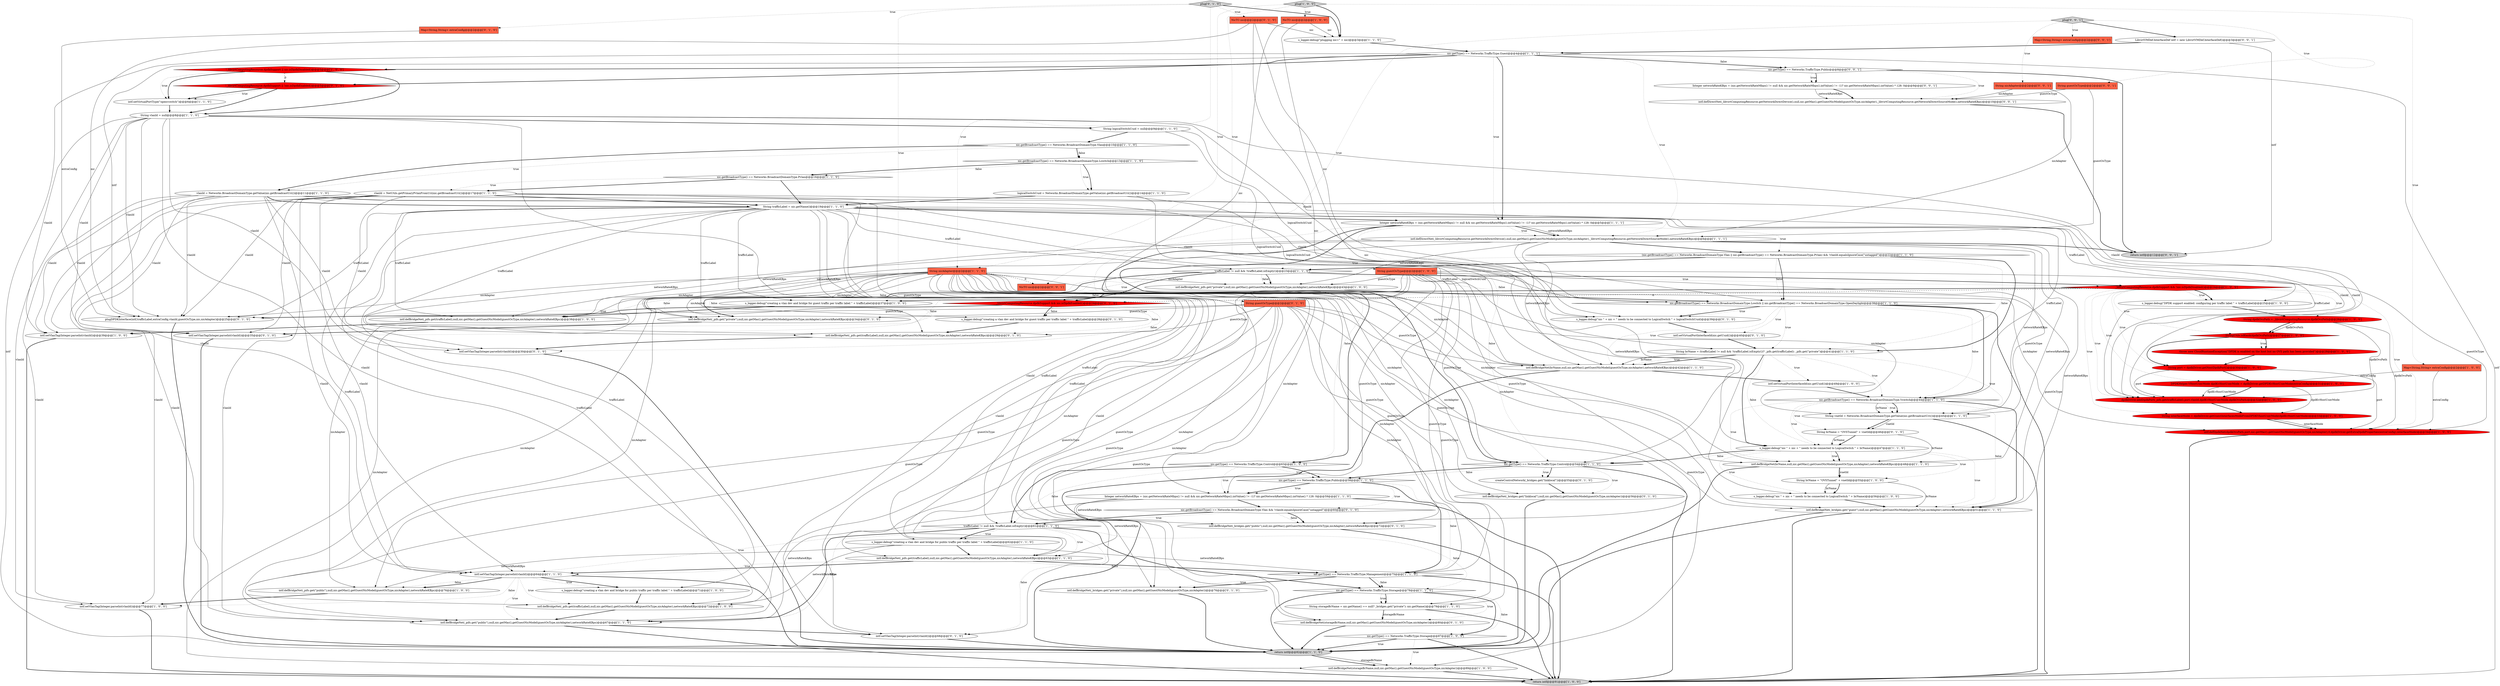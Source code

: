 digraph {
85 [style = filled, label = "intf.setVlanTag(Integer.parseInt(vlanId))@@@30@@@['0', '1', '0']", fillcolor = white, shape = ellipse image = "AAA0AAABBB2BBB"];
79 [style = filled, label = "intf.defBridgeNet(_bridges.get(\"public\"),null,nic.getMac(),getGuestNicModel(guestOsType,nicAdapter),networkRateKBps)@@@72@@@['0', '1', '0']", fillcolor = white, shape = ellipse image = "AAA0AAABBB2BBB"];
54 [style = filled, label = "intf.defDirectNet(_libvirtComputingResource.getNetworkDirectDevice(),null,nic.getMac(),getGuestNicModel(guestOsType,nicAdapter),_libvirtComputingResource.getNetworkDirectSourceMode(),networkRateKBps)@@@6@@@['1', '1', '1']", fillcolor = white, shape = ellipse image = "AAA0AAABBB1BBB"];
78 [style = filled, label = "createControlNetwork(_bridges.get(\"linklocal\"))@@@55@@@['0', '1', '0']", fillcolor = white, shape = ellipse image = "AAA0AAABBB2BBB"];
37 [style = filled, label = "intf.defBridgeNet(_pifs.get(trafficLabel),null,nic.getMac(),getGuestNicModel(guestOsType,nicAdapter),networkRateKBps)@@@72@@@['1', '0', '0']", fillcolor = white, shape = ellipse image = "AAA0AAABBB1BBB"];
72 [style = filled, label = "intf.defBridgeNet(_bridges.get(\"linklocal\"),null,nic.getMac(),getGuestNicModel(guestOsType,nicAdapter))@@@56@@@['0', '1', '0']", fillcolor = white, shape = ellipse image = "AAA0AAABBB2BBB"];
5 [style = filled, label = "NicTO nic@@@2@@@['1', '0', '0']", fillcolor = tomato, shape = box image = "AAA0AAABBB1BBB"];
34 [style = filled, label = "nic.getType() == Networks.TrafficType.Control@@@54@@@['1', '1', '0']", fillcolor = white, shape = diamond image = "AAA0AAABBB1BBB"];
60 [style = filled, label = "intf.setVirtualPortType(\"openvswitch\")@@@6@@@['1', '1', '0']", fillcolor = white, shape = ellipse image = "AAA0AAABBB1BBB"];
26 [style = filled, label = "nic.getBroadcastType() == Networks.BroadcastDomainType.Lswitch || nic.getBroadcastType() == Networks.BroadcastDomainType.OpenDaylight@@@38@@@['1', '1', '0']", fillcolor = white, shape = diamond image = "AAA0AAABBB1BBB"];
81 [style = filled, label = "intf.defBridgeNet(_pifs.get(\"private\"),null,nic.getMac(),getGuestNicModel(guestOsType,nicAdapter),networkRateKBps)@@@34@@@['0', '1', '0']", fillcolor = white, shape = ellipse image = "AAA0AAABBB2BBB"];
33 [style = filled, label = "nic.getType() == Networks.TrafficType.Management@@@75@@@['1', '1', '0']", fillcolor = white, shape = diamond image = "AAA0AAABBB1BBB"];
50 [style = filled, label = "intf.defBridgeNet(brName,null,nic.getMac(),getGuestNicModel(guestOsType,nicAdapter),networkRateKBps)@@@42@@@['1', '1', '0']", fillcolor = white, shape = ellipse image = "AAA0AAABBB1BBB"];
76 [style = filled, label = "Map<String,String> extraConfig@@@2@@@['0', '1', '0']", fillcolor = tomato, shape = box image = "AAA0AAABBB2BBB"];
32 [style = filled, label = "String storageBrName = nic.getName() == null? _bridges.get(\"private\"): nic.getName()@@@79@@@['1', '1', '0']", fillcolor = white, shape = ellipse image = "AAA0AAABBB1BBB"];
75 [style = filled, label = "s_logger.debug(\"creating a vlan dev and bridge for guest traffic per traffic label \" + trafficLabel)@@@28@@@['0', '1', '0']", fillcolor = white, shape = ellipse image = "AAA0AAABBB2BBB"];
92 [style = filled, label = "nic.getType() == Networks.TrafficType.Public@@@8@@@['0', '0', '1']", fillcolor = white, shape = diamond image = "AAA0AAABBB3BBB"];
67 [style = filled, label = "intf.setVirtualPortInterfaceId(nic.getUuid())@@@40@@@['0', '1', '0']", fillcolor = white, shape = ellipse image = "AAA0AAABBB2BBB"];
95 [style = filled, label = "String guestOsType@@@2@@@['0', '0', '1']", fillcolor = tomato, shape = box image = "AAA0AAABBB3BBB"];
94 [style = filled, label = "intf.defDirectNet(_libvirtComputingResource.getNetworkDirectDevice(),null,nic.getMac(),getGuestNicModel(guestOsType,nicAdapter),_libvirtComputingResource.getNetworkDirectSourceMode(),networkRateKBps)@@@10@@@['0', '0', '1']", fillcolor = white, shape = ellipse image = "AAA0AAABBB3BBB"];
52 [style = filled, label = "intf.setVirtualPortInterfaceId(nic.getUuid())@@@49@@@['1', '0', '0']", fillcolor = white, shape = ellipse image = "AAA0AAABBB1BBB"];
61 [style = filled, label = "intf.defBridgeNet(_pifs.get(\"public\"),null,nic.getMac(),getGuestNicModel(guestOsType,nicAdapter),networkRateKBps)@@@76@@@['1', '0', '0']", fillcolor = white, shape = ellipse image = "AAA0AAABBB1BBB"];
93 [style = filled, label = "return intf@@@12@@@['0', '0', '1']", fillcolor = lightgray, shape = ellipse image = "AAA0AAABBB3BBB"];
44 [style = filled, label = "StringUtils.isBlank(dpdkOvsPath)@@@27@@@['1', '0', '0']", fillcolor = red, shape = diamond image = "AAA1AAABBB1BBB"];
69 [style = filled, label = "intf.defBridgeNet(storageBrName,null,nic.getMac(),getGuestNicModel(guestOsType,nicAdapter))@@@80@@@['0', '1', '0']", fillcolor = white, shape = ellipse image = "AAA0AAABBB2BBB"];
82 [style = filled, label = "intf.defBridgeNet(_bridges.get(\"private\"),null,nic.getMac(),getGuestNicModel(guestOsType,nicAdapter))@@@76@@@['0', '1', '0']", fillcolor = white, shape = ellipse image = "AAA0AAABBB2BBB"];
21 [style = filled, label = "trafficLabel != null && !trafficLabel.isEmpty()@@@61@@@['1', '1', '0']", fillcolor = white, shape = diamond image = "AAA0AAABBB1BBB"];
73 [style = filled, label = "intf.setVlanTag(Integer.parseInt(vlanId))@@@35@@@['0', '1', '0']", fillcolor = white, shape = ellipse image = "AAA0AAABBB2BBB"];
87 [style = filled, label = "!_libvirtComputingResource.dpdkSupport || !nic.isDpdkEnabled()@@@5@@@['0', '1', '0']", fillcolor = red, shape = diamond image = "AAA1AAABBB2BBB"];
57 [style = filled, label = "logicalSwitchUuid = Networks.BroadcastDomainType.getValue(nic.getBroadcastUri())@@@14@@@['1', '1', '0']", fillcolor = white, shape = ellipse image = "AAA0AAABBB1BBB"];
36 [style = filled, label = "return intf@@@82@@@['1', '1', '0']", fillcolor = lightgray, shape = ellipse image = "AAA0AAABBB1BBB"];
12 [style = filled, label = "nic.getType() == Networks.TrafficType.Public@@@58@@@['1', '1', '0']", fillcolor = white, shape = diamond image = "AAA0AAABBB1BBB"];
22 [style = filled, label = "s_logger.debug(\"DPDK support enabled: configuring per traffic label \" + trafficLabel)@@@25@@@['1', '0', '0']", fillcolor = white, shape = ellipse image = "AAA0AAABBB1BBB"];
83 [style = filled, label = "String brName = \"OVSTunnel\" + vnetId@@@46@@@['0', '1', '0']", fillcolor = white, shape = ellipse image = "AAA0AAABBB2BBB"];
0 [style = filled, label = "String guestOsType@@@2@@@['1', '0', '0']", fillcolor = tomato, shape = box image = "AAA0AAABBB1BBB"];
58 [style = filled, label = "String dpdkOvsPath = _libvirtComputingResource.dpdkOvsPath@@@26@@@['1', '0', '0']", fillcolor = red, shape = ellipse image = "AAA1AAABBB1BBB"];
91 [style = filled, label = "LibvirtVMDef.InterfaceDef intf = new LibvirtVMDef.InterfaceDef()@@@3@@@['0', '0', '1']", fillcolor = white, shape = ellipse image = "AAA0AAABBB3BBB"];
27 [style = filled, label = "intf.defBridgeNet(storageBrName,null,nic.getMac(),getGuestNicModel(guestOsType,nicAdapter))@@@89@@@['1', '0', '0']", fillcolor = white, shape = ellipse image = "AAA0AAABBB1BBB"];
41 [style = filled, label = "String vlanId = null@@@8@@@['1', '1', '0']", fillcolor = white, shape = ellipse image = "AAA0AAABBB1BBB"];
63 [style = filled, label = "intf.defBridgeNet(_pifs.get(\"public\"),null,nic.getMac(),getGuestNicModel(guestOsType,nicAdapter),networkRateKBps)@@@67@@@['1', '1', '0']", fillcolor = white, shape = ellipse image = "AAA0AAABBB1BBB"];
10 [style = filled, label = "nic.getType() == Networks.TrafficType.Storage@@@87@@@['1', '0', '0']", fillcolor = white, shape = diamond image = "AAA0AAABBB1BBB"];
55 [style = filled, label = "nic.getType() == Networks.TrafficType.Control@@@63@@@['1', '0', '0']", fillcolor = white, shape = diamond image = "AAA0AAABBB1BBB"];
71 [style = filled, label = "nic.getBroadcastType() == Networks.BroadcastDomainType.Vlan && !vlanId.equalsIgnoreCase(\"untagged\")@@@60@@@['0', '1', '0']", fillcolor = white, shape = diamond image = "AAA0AAABBB2BBB"];
25 [style = filled, label = "dpdkDriver.addDpdkPort(_pifs.get(trafficLabel),port,vlanId,dpdKvHostUserMode,dpdkOvsPath)@@@32@@@['1', '0', '0']", fillcolor = red, shape = ellipse image = "AAA1AAABBB1BBB"];
35 [style = filled, label = "String trafficLabel = nic.getName()@@@19@@@['1', '1', '0']", fillcolor = white, shape = ellipse image = "AAA0AAABBB1BBB"];
3 [style = filled, label = "return intf@@@91@@@['1', '0', '0']", fillcolor = lightgray, shape = ellipse image = "AAA0AAABBB1BBB"];
31 [style = filled, label = "s_logger.debug(\"creating a vlan dev and bridge for public traffic per traffic label \" + trafficLabel)@@@62@@@['1', '1', '0']", fillcolor = white, shape = ellipse image = "AAA0AAABBB1BBB"];
40 [style = filled, label = "nic.getType() == Networks.TrafficType.Guest@@@4@@@['1', '1', '1']", fillcolor = white, shape = diamond image = "AAA0AAABBB1BBB"];
11 [style = filled, label = "throw new CloudRuntimeException(\"DPDK is enabled on the host but no OVS path has been provided\")@@@28@@@['1', '0', '0']", fillcolor = red, shape = ellipse image = "AAA1AAABBB1BBB"];
6 [style = filled, label = "nic.getBroadcastType() == Networks.BroadcastDomainType.Lswitch@@@13@@@['1', '1', '0']", fillcolor = white, shape = diamond image = "AAA0AAABBB1BBB"];
39 [style = filled, label = "nic.getBroadcastType() == Networks.BroadcastDomainType.Pvlan@@@16@@@['1', '1', '0']", fillcolor = white, shape = diamond image = "AAA0AAABBB1BBB"];
1 [style = filled, label = "Map<String,String> extraConfig@@@2@@@['1', '0', '0']", fillcolor = tomato, shape = box image = "AAA0AAABBB1BBB"];
29 [style = filled, label = "s_logger.debug(\"creating a vlan dev and bridge for guest traffic per traffic label \" + trafficLabel)@@@37@@@['1', '0', '0']", fillcolor = white, shape = ellipse image = "AAA0AAABBB1BBB"];
56 [style = filled, label = "nic.getBroadcastType() == Networks.BroadcastDomainType.Vswitch@@@44@@@['1', '1', '0']", fillcolor = white, shape = diamond image = "AAA0AAABBB1BBB"];
20 [style = filled, label = "String port = dpdkDriver.getNextDpdkPort()@@@30@@@['1', '0', '0']", fillcolor = red, shape = ellipse image = "AAA1AAABBB1BBB"];
97 [style = filled, label = "NicTO nic@@@2@@@['0', '0', '1']", fillcolor = tomato, shape = box image = "AAA0AAABBB3BBB"];
28 [style = filled, label = "DPDKHelper.VHostUserMode dpdKvHostUserMode = dpdkDriver.getDPDKvHostUserMode(extraConfig)@@@31@@@['1', '0', '0']", fillcolor = red, shape = ellipse image = "AAA1AAABBB1BBB"];
96 [style = filled, label = "String nicAdapter@@@2@@@['0', '0', '1']", fillcolor = tomato, shape = box image = "AAA0AAABBB3BBB"];
74 [style = filled, label = "intf.setVlanTag(Integer.parseInt(vlanId))@@@68@@@['0', '1', '0']", fillcolor = white, shape = ellipse image = "AAA0AAABBB2BBB"];
13 [style = filled, label = "(nic.getBroadcastType() == Networks.BroadcastDomainType.Vlan || nic.getBroadcastType() == Networks.BroadcastDomainType.Pvlan) && !vlanId.equalsIgnoreCase(\"untagged\")@@@22@@@['1', '1', '0']", fillcolor = white, shape = diamond image = "AAA0AAABBB1BBB"];
49 [style = filled, label = "intf.defDpdkNet(dpdkOvsPath,port,nic.getMac(),getGuestNicModel(guestOsType,nicAdapter),0,dpdkDriver.getExtraDpdkProperties(extraConfig),interfaceMode)@@@34@@@['1', '0', '0']", fillcolor = red, shape = ellipse image = "AAA1AAABBB1BBB"];
64 [style = filled, label = "plug['1', '0', '0']", fillcolor = lightgray, shape = diamond image = "AAA0AAABBB1BBB"];
62 [style = filled, label = "String nicAdapter@@@2@@@['1', '1', '0']", fillcolor = tomato, shape = box image = "AAA0AAABBB1BBB"];
80 [style = filled, label = "plug['0', '1', '0']", fillcolor = lightgray, shape = diamond image = "AAA0AAABBB2BBB"];
86 [style = filled, label = "plugDPDKInterface(intf,trafficLabel,extraConfig,vlanId,guestOsType,nic,nicAdapter)@@@25@@@['0', '1', '0']", fillcolor = white, shape = ellipse image = "AAA0AAABBB2BBB"];
43 [style = filled, label = "vlanId = NetUtils.getPrimaryPvlanFromUri(nic.getBroadcastUri())@@@17@@@['1', '1', '0']", fillcolor = white, shape = ellipse image = "AAA0AAABBB1BBB"];
66 [style = filled, label = "intf.setVlanTag(Integer.parseInt(vlanId))@@@77@@@['1', '0', '0']", fillcolor = white, shape = ellipse image = "AAA0AAABBB1BBB"];
15 [style = filled, label = "Integer networkRateKBps = (nic.getNetworkRateMbps() != null && nic.getNetworkRateMbps().intValue() != -1)? nic.getNetworkRateMbps().intValue() * 128: 0@@@59@@@['1', '1', '0']", fillcolor = white, shape = ellipse image = "AAA0AAABBB1BBB"];
38 [style = filled, label = "s_logger.debug(\"nic \" + nic + \" needs to be connected to LogicalSwitch \" + brName)@@@56@@@['1', '0', '0']", fillcolor = white, shape = ellipse image = "AAA0AAABBB1BBB"];
45 [style = filled, label = "s_logger.debug(\"nic \" + nic + \" needs to be connected to LogicalSwitch \" + brName)@@@47@@@['1', '1', '0']", fillcolor = white, shape = ellipse image = "AAA0AAABBB1BBB"];
18 [style = filled, label = "trafficLabel != null && !trafficLabel.isEmpty()@@@23@@@['1', '1', '0']", fillcolor = white, shape = diamond image = "AAA0AAABBB1BBB"];
88 [style = filled, label = "s_logger.debug(\"nic \" + nic + \" needs to be connected to LogicalSwitch \" + logicalSwitchUuid)@@@39@@@['0', '1', '0']", fillcolor = white, shape = ellipse image = "AAA0AAABBB2BBB"];
9 [style = filled, label = "String vnetId = Networks.BroadcastDomainType.getValue(nic.getBroadcastUri())@@@45@@@['1', '1', '0']", fillcolor = white, shape = ellipse image = "AAA0AAABBB1BBB"];
51 [style = filled, label = "intf.defBridgeNet(_pifs.get(trafficLabel),null,nic.getMac(),getGuestNicModel(guestOsType,nicAdapter),networkRateKBps)@@@38@@@['1', '0', '0']", fillcolor = white, shape = ellipse image = "AAA0AAABBB1BBB"];
46 [style = filled, label = "intf.defBridgeNet(brName,null,nic.getMac(),getGuestNicModel(guestOsType,nicAdapter),networkRateKBps)@@@48@@@['1', '1', '0']", fillcolor = white, shape = ellipse image = "AAA0AAABBB1BBB"];
98 [style = filled, label = "plug['0', '0', '1']", fillcolor = lightgray, shape = diamond image = "AAA0AAABBB3BBB"];
48 [style = filled, label = "intf.defBridgeNet(_bridges.get(\"guest\"),null,nic.getMac(),getGuestNicModel(guestOsType,nicAdapter),networkRateKBps)@@@51@@@['1', '1', '0']", fillcolor = white, shape = ellipse image = "AAA0AAABBB1BBB"];
2 [style = filled, label = "nic.getType() == Networks.TrafficType.Storage@@@78@@@['1', '1', '0']", fillcolor = white, shape = diamond image = "AAA0AAABBB1BBB"];
19 [style = filled, label = "intf.defBridgeNet(_pifs.get(trafficLabel),null,nic.getMac(),getGuestNicModel(guestOsType,nicAdapter),networkRateKBps)@@@63@@@['1', '1', '0']", fillcolor = white, shape = ellipse image = "AAA0AAABBB1BBB"];
65 [style = filled, label = "s_logger.debug(\"creating a vlan dev and bridge for public traffic per traffic label \" + trafficLabel)@@@71@@@['1', '0', '0']", fillcolor = white, shape = ellipse image = "AAA0AAABBB1BBB"];
47 [style = filled, label = "intf.defBridgeNet(_pifs.get(\"private\"),null,nic.getMac(),getGuestNicModel(guestOsType,nicAdapter),networkRateKBps)@@@43@@@['1', '0', '0']", fillcolor = white, shape = ellipse image = "AAA0AAABBB1BBB"];
53 [style = filled, label = "String brName = \"OVSTunnel\" + vnetId@@@55@@@['1', '0', '0']", fillcolor = white, shape = ellipse image = "AAA0AAABBB1BBB"];
4 [style = filled, label = "String logicalSwitchUuid = null@@@9@@@['1', '1', '0']", fillcolor = white, shape = ellipse image = "AAA0AAABBB1BBB"];
84 [style = filled, label = "intf.defBridgeNet(_pifs.get(trafficLabel),null,nic.getMac(),getGuestNicModel(guestOsType,nicAdapter),networkRateKBps)@@@29@@@['0', '1', '0']", fillcolor = white, shape = ellipse image = "AAA0AAABBB2BBB"];
14 [style = filled, label = "Integer networkRateKBps = (nic.getNetworkRateMbps() != null && nic.getNetworkRateMbps().intValue() != -1)? nic.getNetworkRateMbps().intValue() * 128: 0@@@5@@@['1', '1', '1']", fillcolor = white, shape = ellipse image = "AAA0AAABBB1BBB"];
90 [style = filled, label = "Map<String,String> extraConfig@@@2@@@['0', '0', '1']", fillcolor = tomato, shape = box image = "AAA0AAABBB3BBB"];
8 [style = filled, label = "intf.setVlanTag(Integer.parseInt(vlanId))@@@39@@@['1', '0', '0']", fillcolor = white, shape = ellipse image = "AAA0AAABBB1BBB"];
70 [style = filled, label = "_libvirtComputingResource.dpdkSupport && nic.isDpdkEnabled()@@@24@@@['0', '1', '0']", fillcolor = red, shape = diamond image = "AAA1AAABBB2BBB"];
16 [style = filled, label = "nic.getBroadcastType() == Networks.BroadcastDomainType.Vlan@@@10@@@['1', '1', '0']", fillcolor = white, shape = diamond image = "AAA0AAABBB1BBB"];
77 [style = filled, label = "String guestOsType@@@2@@@['0', '1', '0']", fillcolor = tomato, shape = box image = "AAA0AAABBB2BBB"];
24 [style = filled, label = "s_logger.debug(\"plugging nic=\" + nic)@@@3@@@['1', '1', '0']", fillcolor = white, shape = ellipse image = "AAA0AAABBB1BBB"];
17 [style = filled, label = "String brName = (trafficLabel != null && !trafficLabel.isEmpty())? _pifs.get(trafficLabel): _pifs.get(\"private\")@@@41@@@['1', '1', '0']", fillcolor = white, shape = ellipse image = "AAA0AAABBB1BBB"];
7 [style = filled, label = "_libvirtComputingResource.dpdkSupport && !nic.isDpdkDisabled()@@@24@@@['1', '0', '0']", fillcolor = red, shape = diamond image = "AAA1AAABBB1BBB"];
68 [style = filled, label = "NicTO nic@@@2@@@['0', '1', '0']", fillcolor = tomato, shape = box image = "AAA0AAABBB2BBB"];
59 [style = filled, label = "vlanId = Networks.BroadcastDomainType.getValue(nic.getBroadcastUri())@@@11@@@['1', '1', '0']", fillcolor = white, shape = ellipse image = "AAA0AAABBB1BBB"];
30 [style = filled, label = "intf.setVlanTag(Integer.parseInt(vlanId))@@@64@@@['1', '1', '0']", fillcolor = white, shape = ellipse image = "AAA0AAABBB1BBB"];
23 [style = filled, label = "String interfaceMode = dpdkDriver.getGuestInterfacesModeFromDPDKVhostUserMode(dpdKvHostUserMode)@@@33@@@['1', '0', '0']", fillcolor = red, shape = ellipse image = "AAA1AAABBB1BBB"];
89 [style = filled, label = "Integer networkRateKBps = (nic.getNetworkRateMbps() != null && nic.getNetworkRateMbps().intValue() != -1)? nic.getNetworkRateMbps().intValue() * 128: 0@@@9@@@['0', '0', '1']", fillcolor = white, shape = ellipse image = "AAA0AAABBB3BBB"];
42 [style = filled, label = "!_libvirtComputingResource.dpdkSupport || nic.isDpdkDisabled()@@@5@@@['1', '0', '0']", fillcolor = red, shape = diamond image = "AAA1AAABBB1BBB"];
62->46 [style = solid, label="nicAdapter"];
42->41 [style = bold, label=""];
88->67 [style = bold, label=""];
17->52 [style = dotted, label="true"];
83->46 [style = solid, label="brName"];
77->81 [style = solid, label="guestOsType"];
35->86 [style = solid, label="trafficLabel"];
15->19 [style = solid, label="networkRateKBps"];
17->45 [style = bold, label=""];
26->88 [style = bold, label=""];
89->94 [style = bold, label=""];
62->51 [style = solid, label="nicAdapter"];
21->2 [style = bold, label=""];
34->12 [style = dotted, label="false"];
71->21 [style = dotted, label="true"];
54->51 [style = solid, label="networkRateKBps"];
35->17 [style = solid, label="trafficLabel"];
62->97 [style = dashed, label="0"];
62->61 [style = solid, label="nicAdapter"];
56->83 [style = dotted, label="true"];
35->51 [style = solid, label="trafficLabel"];
35->30 [style = solid, label="trafficLabel"];
30->63 [style = dotted, label="true"];
0->33 [style = solid, label="guestOsType"];
28->25 [style = bold, label=""];
87->60 [style = bold, label=""];
0->48 [style = solid, label="guestOsType"];
53->38 [style = bold, label=""];
68->88 [style = solid, label="nic"];
23->49 [style = bold, label=""];
12->33 [style = dotted, label="false"];
28->23 [style = solid, label="dpdKvHostUserMode"];
33->3 [style = bold, label=""];
55->12 [style = dotted, label="true"];
41->86 [style = solid, label="vlanId"];
46->36 [style = bold, label=""];
77->79 [style = solid, label="guestOsType"];
0->47 [style = solid, label="guestOsType"];
44->11 [style = dotted, label="true"];
54->46 [style = solid, label="networkRateKBps"];
7->51 [style = dotted, label="false"];
59->85 [style = solid, label="vlanId"];
45->48 [style = dotted, label="true"];
40->92 [style = bold, label=""];
70->75 [style = bold, label=""];
39->35 [style = bold, label=""];
6->57 [style = dotted, label="true"];
30->61 [style = dotted, label="false"];
0->32 [style = solid, label="guestOsType"];
18->70 [style = bold, label=""];
77->72 [style = solid, label="guestOsType"];
20->25 [style = solid, label="port"];
18->26 [style = dotted, label="false"];
98->96 [style = dotted, label="true"];
35->22 [style = solid, label="trafficLabel"];
62->33 [style = solid, label="nicAdapter"];
59->25 [style = solid, label="vlanId"];
54->9 [style = solid, label="networkRateKBps"];
64->0 [style = dotted, label="true"];
57->35 [style = bold, label=""];
13->18 [style = bold, label=""];
2->69 [style = dotted, label="true"];
19->33 [style = bold, label=""];
77->50 [style = solid, label="guestOsType"];
82->36 [style = bold, label=""];
43->63 [style = solid, label="vlanId"];
35->29 [style = solid, label="trafficLabel"];
41->73 [style = solid, label="vlanId"];
8->3 [style = bold, label=""];
95->54 [style = solid, label="guestOsType"];
1->49 [style = solid, label="extraConfig"];
38->48 [style = bold, label=""];
2->10 [style = bold, label=""];
43->25 [style = solid, label="vlanId"];
40->92 [style = dotted, label="false"];
0->9 [style = solid, label="guestOsType"];
40->14 [style = dotted, label="true"];
15->79 [style = solid, label="networkRateKBps"];
5->24 [style = solid, label="nic"];
17->50 [style = bold, label=""];
7->70 [style = dashed, label="0"];
31->61 [style = solid, label="networkRateKBps"];
77->82 [style = solid, label="guestOsType"];
72->36 [style = bold, label=""];
0->51 [style = solid, label="guestOsType"];
91->93 [style = solid, label="intf"];
98->95 [style = dotted, label="true"];
91->40 [style = bold, label=""];
68->86 [style = solid, label="nic"];
35->19 [style = solid, label="trafficLabel"];
31->19 [style = bold, label=""];
33->2 [style = bold, label=""];
18->47 [style = dotted, label="false"];
64->1 [style = dotted, label="true"];
75->84 [style = bold, label=""];
35->65 [style = solid, label="trafficLabel"];
20->28 [style = bold, label=""];
52->56 [style = bold, label=""];
0->61 [style = solid, label="guestOsType"];
34->12 [style = bold, label=""];
6->39 [style = dotted, label="false"];
14->13 [style = dotted, label="true"];
87->41 [style = bold, label=""];
2->32 [style = dotted, label="true"];
73->36 [style = bold, label=""];
77->84 [style = solid, label="guestOsType"];
71->79 [style = dotted, label="false"];
21->63 [style = bold, label=""];
7->8 [style = dotted, label="false"];
7->25 [style = dotted, label="true"];
41->85 [style = solid, label="vlanId"];
10->27 [style = dotted, label="true"];
62->82 [style = solid, label="nicAdapter"];
26->88 [style = dotted, label="true"];
40->42 [style = bold, label=""];
43->26 [style = solid, label="vlanId"];
17->50 [style = solid, label="brName"];
48->3 [style = bold, label=""];
77->48 [style = solid, label="guestOsType"];
54->93 [style = bold, label=""];
81->73 [style = bold, label=""];
42->60 [style = bold, label=""];
21->74 [style = dotted, label="false"];
45->38 [style = dotted, label="true"];
41->74 [style = solid, label="vlanId"];
35->21 [style = solid, label="trafficLabel"];
18->73 [style = dotted, label="false"];
26->56 [style = bold, label=""];
80->24 [style = bold, label=""];
35->56 [style = solid, label="trafficLabel"];
80->77 [style = dotted, label="true"];
0->49 [style = solid, label="guestOsType"];
80->62 [style = dotted, label="true"];
16->6 [style = dotted, label="false"];
62->37 [style = solid, label="nicAdapter"];
13->26 [style = dotted, label="false"];
32->3 [style = bold, label=""];
77->63 [style = solid, label="guestOsType"];
29->51 [style = bold, label=""];
64->5 [style = dotted, label="true"];
98->91 [style = bold, label=""];
14->34 [style = dotted, label="false"];
64->62 [style = dotted, label="true"];
58->25 [style = solid, label="dpdkOvsPath"];
1->28 [style = solid, label="extraConfig"];
16->6 [style = bold, label=""];
5->50 [style = solid, label="nic"];
71->79 [style = bold, label=""];
28->25 [style = solid, label="dpdKvHostUserMode"];
43->74 [style = solid, label="vlanId"];
58->44 [style = solid, label="dpdkOvsPath"];
60->41 [style = bold, label=""];
33->82 [style = bold, label=""];
35->25 [style = solid, label="trafficLabel"];
71->21 [style = bold, label=""];
21->31 [style = dotted, label="true"];
96->54 [style = solid, label="nicAdapter"];
59->73 [style = solid, label="vlanId"];
37->63 [style = bold, label=""];
49->3 [style = bold, label=""];
56->48 [style = bold, label=""];
43->66 [style = solid, label="vlanId"];
0->15 [style = solid, label="guestOsType"];
59->86 [style = solid, label="vlanId"];
9->83 [style = bold, label=""];
7->22 [style = dotted, label="true"];
35->37 [style = solid, label="trafficLabel"];
17->56 [style = dotted, label="true"];
45->46 [style = dotted, label="true"];
62->47 [style = solid, label="nicAdapter"];
62->9 [style = solid, label="nicAdapter"];
62->81 [style = solid, label="nicAdapter"];
16->59 [style = dotted, label="true"];
2->10 [style = dotted, label="false"];
63->74 [style = bold, label=""];
54->81 [style = solid, label="networkRateKBps"];
40->54 [style = dotted, label="true"];
45->34 [style = dotted, label="false"];
70->84 [style = dotted, label="false"];
7->22 [style = bold, label=""];
58->49 [style = solid, label="dpdkOvsPath"];
18->81 [style = dotted, label="false"];
16->59 [style = bold, label=""];
14->54 [style = dotted, label="true"];
40->14 [style = bold, label=""];
30->37 [style = dotted, label="true"];
45->53 [style = dotted, label="true"];
56->45 [style = dotted, label="true"];
20->49 [style = solid, label="port"];
11->20 [style = bold, label=""];
30->61 [style = bold, label=""];
40->3 [style = solid, label="intf"];
5->38 [style = solid, label="nic"];
12->15 [style = bold, label=""];
62->27 [style = solid, label="nicAdapter"];
36->27 [style = solid, label="storageBrName"];
92->94 [style = dotted, label="true"];
59->66 [style = solid, label="vlanId"];
89->94 [style = solid, label="networkRateKBps"];
62->50 [style = solid, label="nicAdapter"];
10->36 [style = bold, label=""];
69->36 [style = bold, label=""];
62->48 [style = solid, label="nicAdapter"];
7->20 [style = dotted, label="true"];
14->54 [style = bold, label=""];
46->53 [style = solid, label="vnetId"];
79->36 [style = bold, label=""];
54->13 [style = bold, label=""];
59->63 [style = solid, label="vlanId"];
7->44 [style = dotted, label="true"];
56->46 [style = dotted, label="true"];
66->3 [style = bold, label=""];
0->37 [style = solid, label="guestOsType"];
76->86 [style = solid, label="extraConfig"];
4->50 [style = solid, label="logicalSwitchUuid"];
45->34 [style = bold, label=""];
70->86 [style = dotted, label="true"];
19->30 [style = bold, label=""];
7->58 [style = dotted, label="true"];
31->33 [style = solid, label="networkRateKBps"];
6->57 [style = bold, label=""];
19->33 [style = dotted, label="false"];
70->86 [style = bold, label=""];
70->85 [style = dotted, label="false"];
57->88 [style = solid, label="logicalSwitchUuid"];
67->17 [style = bold, label=""];
26->50 [style = dotted, label="true"];
59->30 [style = solid, label="vlanId"];
12->15 [style = dotted, label="true"];
77->69 [style = solid, label="guestOsType"];
43->8 [style = solid, label="vlanId"];
62->86 [style = solid, label="nicAdapter"];
95->94 [style = solid, label="guestOsType"];
17->50 [style = dotted, label="true"];
13->17 [style = bold, label=""];
53->38 [style = solid, label="brName"];
43->35 [style = bold, label=""];
65->37 [style = bold, label=""];
87->60 [style = dotted, label="true"];
47->26 [style = bold, label=""];
35->75 [style = solid, label="trafficLabel"];
2->36 [style = bold, label=""];
62->63 [style = solid, label="nicAdapter"];
59->74 [style = solid, label="vlanId"];
15->71 [style = bold, label=""];
2->32 [style = bold, label=""];
53->48 [style = solid, label="brName"];
4->16 [style = bold, label=""];
55->12 [style = bold, label=""];
41->25 [style = solid, label="vlanId"];
7->29 [style = bold, label=""];
80->68 [style = dotted, label="true"];
35->31 [style = solid, label="trafficLabel"];
80->76 [style = dotted, label="true"];
24->40 [style = bold, label=""];
42->60 [style = dotted, label="true"];
39->43 [style = dotted, label="true"];
30->66 [style = dotted, label="false"];
7->23 [style = dotted, label="true"];
21->30 [style = dotted, label="true"];
44->20 [style = bold, label=""];
54->34 [style = solid, label="networkRateKBps"];
12->33 [style = bold, label=""];
55->15 [style = dotted, label="true"];
45->46 [style = bold, label=""];
41->63 [style = solid, label="vlanId"];
92->93 [style = bold, label=""];
77->86 [style = solid, label="guestOsType"];
13->18 [style = dotted, label="true"];
7->29 [style = dotted, label="false"];
18->47 [style = bold, label=""];
43->73 [style = solid, label="vlanId"];
26->3 [style = bold, label=""];
62->79 [style = solid, label="nicAdapter"];
14->55 [style = dotted, label="false"];
54->84 [style = solid, label="networkRateKBps"];
42->87 [style = dashed, label="0"];
78->72 [style = bold, label=""];
21->2 [style = dotted, label="false"];
41->26 [style = solid, label="vlanId"];
21->63 [style = dotted, label="false"];
63->3 [style = bold, label=""];
7->28 [style = dotted, label="true"];
7->49 [style = dotted, label="true"];
83->45 [style = bold, label=""];
55->21 [style = bold, label=""];
62->19 [style = solid, label="nicAdapter"];
27->3 [style = bold, label=""];
39->43 [style = bold, label=""];
96->94 [style = solid, label="nicAdapter"];
40->87 [style = bold, label=""];
10->3 [style = bold, label=""];
14->34 [style = bold, label=""];
74->36 [style = bold, label=""];
64->24 [style = bold, label=""];
50->52 [style = bold, label=""];
58->44 [style = bold, label=""];
10->36 [style = dotted, label="true"];
77->46 [style = solid, label="guestOsType"];
13->17 [style = dotted, label="false"];
62->15 [style = solid, label="nicAdapter"];
17->9 [style = dotted, label="true"];
21->19 [style = dotted, label="true"];
44->11 [style = bold, label=""];
14->55 [style = bold, label=""];
26->67 [style = dotted, label="true"];
62->32 [style = solid, label="nicAdapter"];
56->9 [style = dotted, label="true"];
61->66 [style = bold, label=""];
54->47 [style = solid, label="networkRateKBps"];
30->36 [style = bold, label=""];
43->30 [style = solid, label="vlanId"];
62->34 [style = solid, label="nicAdapter"];
43->85 [style = solid, label="vlanId"];
9->83 [style = solid, label="vnetId"];
26->56 [style = dotted, label="false"];
30->65 [style = bold, label=""];
83->45 [style = solid, label="brName"];
21->31 [style = bold, label=""];
62->69 [style = solid, label="nicAdapter"];
14->54 [style = solid, label="networkRateKBps"];
86->36 [style = bold, label=""];
59->8 [style = solid, label="vlanId"];
92->89 [style = dotted, label="true"];
62->72 [style = solid, label="nicAdapter"];
15->63 [style = solid, label="networkRateKBps"];
17->45 [style = dotted, label="false"];
41->4 [style = bold, label=""];
85->36 [style = bold, label=""];
56->9 [style = bold, label=""];
55->21 [style = dotted, label="false"];
59->35 [style = bold, label=""];
18->70 [style = dotted, label="true"];
18->7 [style = bold, label=""];
0->27 [style = solid, label="guestOsType"];
6->39 [style = bold, label=""];
12->71 [style = dotted, label="true"];
35->84 [style = solid, label="trafficLabel"];
62->49 [style = solid, label="nicAdapter"];
18->7 [style = dotted, label="true"];
35->18 [style = solid, label="trafficLabel"];
57->50 [style = solid, label="logicalSwitchUuid"];
31->37 [style = solid, label="networkRateKBps"];
70->75 [style = dotted, label="false"];
92->89 [style = bold, label=""];
41->8 [style = solid, label="vlanId"];
15->3 [style = bold, label=""];
18->81 [style = bold, label=""];
19->30 [style = dotted, label="true"];
35->14 [style = bold, label=""];
43->86 [style = solid, label="vlanId"];
34->78 [style = bold, label=""];
33->82 [style = dotted, label="true"];
98->97 [style = dotted, label="true"];
84->85 [style = bold, label=""];
22->58 [style = bold, label=""];
68->24 [style = solid, label="nic"];
13->26 [style = bold, label=""];
26->17 [style = dotted, label="true"];
34->72 [style = dotted, label="true"];
9->3 [style = bold, label=""];
30->65 [style = dotted, label="true"];
56->48 [style = dotted, label="false"];
51->8 [style = bold, label=""];
62->84 [style = solid, label="nicAdapter"];
23->49 [style = solid, label="interfaceMode"];
59->26 [style = solid, label="vlanId"];
48->36 [style = bold, label=""];
56->9 [style = solid, label="brName"];
54->50 [style = solid, label="networkRateKBps"];
25->23 [style = bold, label=""];
32->69 [style = solid, label="storageBrName"];
94->93 [style = bold, label=""];
40->36 [style = solid, label="intf"];
41->30 [style = solid, label="vlanId"];
46->53 [style = bold, label=""];
33->2 [style = dotted, label="false"];
77->19 [style = solid, label="guestOsType"];
0->34 [style = solid, label="guestOsType"];
36->27 [style = bold, label=""];
68->45 [style = solid, label="nic"];
32->69 [style = bold, label=""];
34->3 [style = bold, label=""];
54->48 [style = solid, label="networkRateKBps"];
50->36 [style = bold, label=""];
34->78 [style = dotted, label="true"];
40->86 [style = solid, label="intf"];
4->88 [style = solid, label="logicalSwitchUuid"];
98->90 [style = dotted, label="true"];
41->66 [style = solid, label="vlanId"];
}
